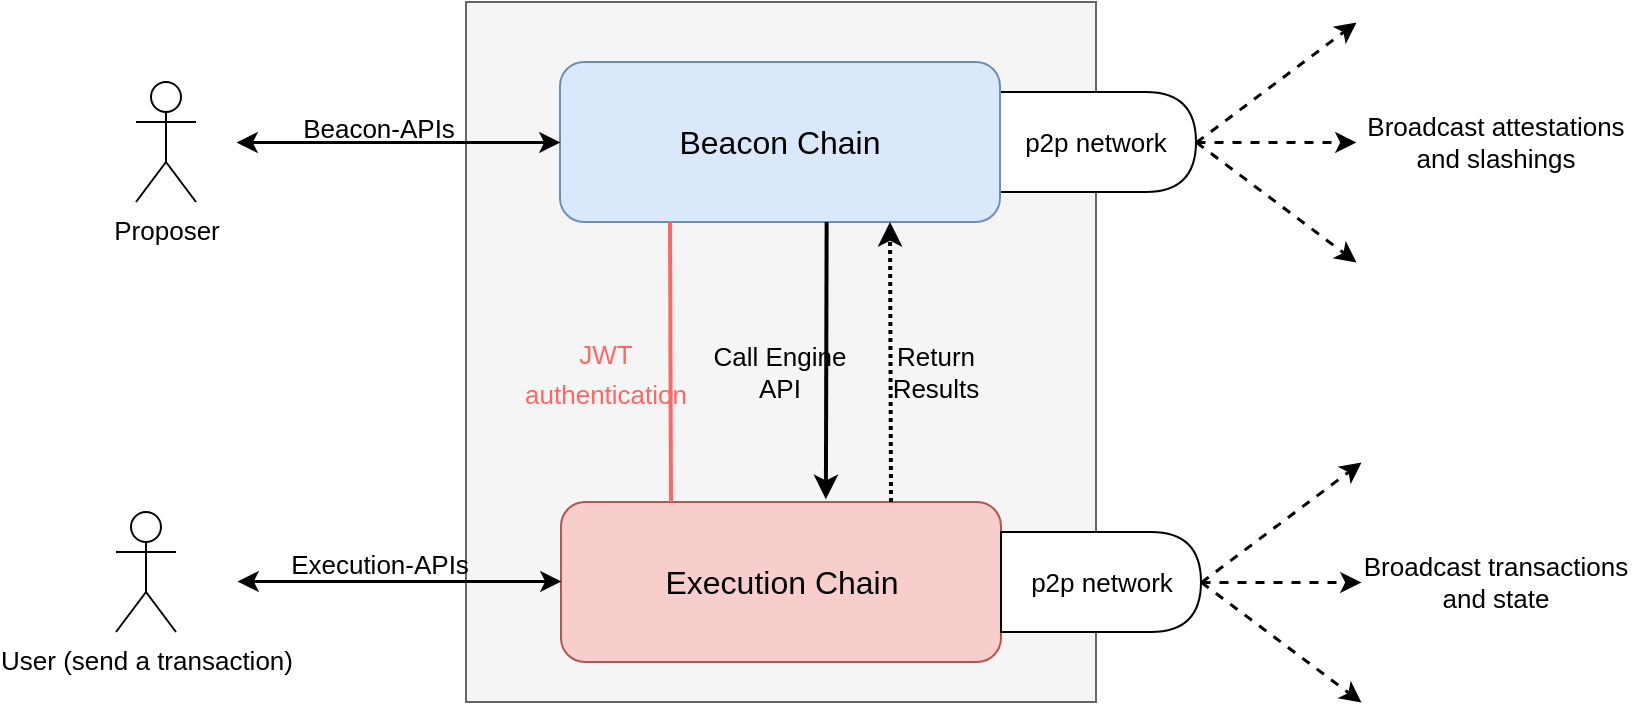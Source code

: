 <mxfile version="20.3.3" type="github">
  <diagram id="p_LxvQXhGV9DOHsNAZXa" name="Page-1">
    <mxGraphModel dx="2276" dy="794" grid="1" gridSize="10" guides="1" tooltips="1" connect="1" arrows="1" fold="1" page="1" pageScale="1" pageWidth="850" pageHeight="1100" math="0" shadow="0">
      <root>
        <mxCell id="0" />
        <mxCell id="1" parent="0" />
        <mxCell id="Y_9VovuDxhxg9TztB7sc-3" value="" style="rounded=0;whiteSpace=wrap;html=1;fillColor=#f5f5f5;fontColor=#333333;strokeColor=#666666;" vertex="1" parent="1">
          <mxGeometry x="155" y="190" width="315" height="350" as="geometry" />
        </mxCell>
        <mxCell id="Y_9VovuDxhxg9TztB7sc-21" value="&lt;font color=&quot;#000000&quot;&gt;p2p network&lt;/font&gt;" style="shape=delay;whiteSpace=wrap;html=1;fontSize=13;fontColor=#FF6666;" vertex="1" parent="1">
          <mxGeometry x="420" y="235" width="100" height="50" as="geometry" />
        </mxCell>
        <mxCell id="Y_9VovuDxhxg9TztB7sc-4" value="&lt;font style=&quot;font-size: 16px;&quot;&gt;Beacon Chain&lt;/font&gt;" style="rounded=1;whiteSpace=wrap;html=1;fillColor=#dae8fc;strokeColor=#6c8ebf;" vertex="1" parent="1">
          <mxGeometry x="202" y="220" width="220" height="80" as="geometry" />
        </mxCell>
        <mxCell id="Y_9VovuDxhxg9TztB7sc-5" value="&lt;font style=&quot;font-size: 16px;&quot;&gt;Execution Chain&lt;/font&gt;" style="rounded=1;whiteSpace=wrap;html=1;fillColor=#f8cecc;strokeColor=#b85450;" vertex="1" parent="1">
          <mxGeometry x="202.5" y="440" width="220" height="80" as="geometry" />
        </mxCell>
        <mxCell id="Y_9VovuDxhxg9TztB7sc-9" value="" style="endArrow=none;html=1;rounded=0;strokeColor=#FF6666;strokeWidth=2;fontSize=16;entryX=0.25;entryY=1;entryDx=0;entryDy=0;exitX=0.25;exitY=0;exitDx=0;exitDy=0;" edge="1" parent="1" source="Y_9VovuDxhxg9TztB7sc-5" target="Y_9VovuDxhxg9TztB7sc-4">
          <mxGeometry width="50" height="50" relative="1" as="geometry">
            <mxPoint x="264" y="4" as="sourcePoint" />
            <mxPoint x="610" y="260" as="targetPoint" />
          </mxGeometry>
        </mxCell>
        <mxCell id="Y_9VovuDxhxg9TztB7sc-10" value="&lt;font style=&quot;font-size: 13px;&quot;&gt;JWT authentication&lt;/font&gt;" style="text;html=1;strokeColor=none;fillColor=none;align=center;verticalAlign=middle;whiteSpace=wrap;rounded=0;fontSize=16;fontColor=#FF6666;" vertex="1" parent="1">
          <mxGeometry x="190" y="355" width="70" height="40" as="geometry" />
        </mxCell>
        <mxCell id="Y_9VovuDxhxg9TztB7sc-12" value="" style="endArrow=classic;html=1;rounded=0;strokeColor=#000000;strokeWidth=2;fontSize=13;entryX=0.75;entryY=1;entryDx=0;entryDy=0;exitX=0.75;exitY=0;exitDx=0;exitDy=0;dashed=1;dashPattern=1 1;" edge="1" parent="1" source="Y_9VovuDxhxg9TztB7sc-5" target="Y_9VovuDxhxg9TztB7sc-4">
          <mxGeometry width="50" height="50" relative="1" as="geometry">
            <mxPoint x="361" y="460" as="sourcePoint" />
            <mxPoint x="280" y="410" as="targetPoint" />
          </mxGeometry>
        </mxCell>
        <mxCell id="Y_9VovuDxhxg9TztB7sc-13" value="" style="endArrow=classic;html=1;rounded=0;strokeColor=#000000;strokeWidth=2;fontSize=13;exitX=0.606;exitY=1;exitDx=0;exitDy=0;exitPerimeter=0;entryX=0.602;entryY=-0.017;entryDx=0;entryDy=0;entryPerimeter=0;" edge="1" parent="1" source="Y_9VovuDxhxg9TztB7sc-4" target="Y_9VovuDxhxg9TztB7sc-5">
          <mxGeometry width="50" height="50" relative="1" as="geometry">
            <mxPoint x="322.5" y="410" as="sourcePoint" />
            <mxPoint x="288" y="400" as="targetPoint" />
          </mxGeometry>
        </mxCell>
        <mxCell id="Y_9VovuDxhxg9TztB7sc-14" value="Call Engine API" style="text;html=1;strokeColor=none;fillColor=none;align=center;verticalAlign=middle;whiteSpace=wrap;rounded=0;fontSize=13;" vertex="1" parent="1">
          <mxGeometry x="277" y="360" width="70" height="30" as="geometry" />
        </mxCell>
        <mxCell id="Y_9VovuDxhxg9TztB7sc-20" value="Return Results" style="text;html=1;strokeColor=none;fillColor=none;align=center;verticalAlign=middle;whiteSpace=wrap;rounded=0;fontSize=13;" vertex="1" parent="1">
          <mxGeometry x="360" y="360" width="60" height="30" as="geometry" />
        </mxCell>
        <mxCell id="Y_9VovuDxhxg9TztB7sc-23" value="&lt;font color=&quot;#000000&quot;&gt;p2p network&lt;/font&gt;" style="shape=delay;whiteSpace=wrap;html=1;fontSize=13;fontColor=#FF6666;" vertex="1" parent="1">
          <mxGeometry x="422.5" y="455" width="100" height="50" as="geometry" />
        </mxCell>
        <mxCell id="Y_9VovuDxhxg9TztB7sc-24" value="" style="endArrow=classic;html=1;rounded=0;strokeColor=#000000;strokeWidth=1.5;fontSize=13;fontColor=#000000;dashed=1;exitX=1;exitY=0.5;exitDx=0;exitDy=0;" edge="1" parent="1" source="Y_9VovuDxhxg9TztB7sc-21">
          <mxGeometry width="50" height="50" relative="1" as="geometry">
            <mxPoint x="720" y="330" as="sourcePoint" />
            <mxPoint x="600" y="200" as="targetPoint" />
          </mxGeometry>
        </mxCell>
        <mxCell id="Y_9VovuDxhxg9TztB7sc-25" value="" style="endArrow=classic;html=1;rounded=0;strokeColor=#000000;strokeWidth=1.5;fontSize=13;fontColor=#000000;dashed=1;exitX=1;exitY=0.5;exitDx=0;exitDy=0;" edge="1" parent="1" source="Y_9VovuDxhxg9TztB7sc-21">
          <mxGeometry width="50" height="50" relative="1" as="geometry">
            <mxPoint x="530" y="270" as="sourcePoint" />
            <mxPoint x="600" y="260" as="targetPoint" />
          </mxGeometry>
        </mxCell>
        <mxCell id="Y_9VovuDxhxg9TztB7sc-26" value="" style="endArrow=classic;html=1;rounded=0;strokeColor=#000000;strokeWidth=1.5;fontSize=13;fontColor=#000000;dashed=1;exitX=1;exitY=0.5;exitDx=0;exitDy=0;" edge="1" parent="1" source="Y_9VovuDxhxg9TztB7sc-21">
          <mxGeometry width="50" height="50" relative="1" as="geometry">
            <mxPoint x="530" y="270" as="sourcePoint" />
            <mxPoint x="600" y="320" as="targetPoint" />
          </mxGeometry>
        </mxCell>
        <mxCell id="Y_9VovuDxhxg9TztB7sc-28" value="" style="endArrow=classic;html=1;rounded=0;strokeColor=#000000;strokeWidth=1.5;fontSize=13;fontColor=#000000;dashed=1;exitX=1;exitY=0.5;exitDx=0;exitDy=0;" edge="1" parent="1">
          <mxGeometry width="50" height="50" relative="1" as="geometry">
            <mxPoint x="522.5" y="480" as="sourcePoint" />
            <mxPoint x="602.5" y="420" as="targetPoint" />
          </mxGeometry>
        </mxCell>
        <mxCell id="Y_9VovuDxhxg9TztB7sc-29" value="" style="endArrow=classic;html=1;rounded=0;strokeColor=#000000;strokeWidth=1.5;fontSize=13;fontColor=#000000;dashed=1;exitX=1;exitY=0.5;exitDx=0;exitDy=0;" edge="1" parent="1">
          <mxGeometry width="50" height="50" relative="1" as="geometry">
            <mxPoint x="522.5" y="480" as="sourcePoint" />
            <mxPoint x="602.5" y="480" as="targetPoint" />
          </mxGeometry>
        </mxCell>
        <mxCell id="Y_9VovuDxhxg9TztB7sc-30" value="" style="endArrow=classic;html=1;rounded=0;strokeColor=#000000;strokeWidth=1.5;fontSize=13;fontColor=#000000;dashed=1;exitX=1;exitY=0.5;exitDx=0;exitDy=0;" edge="1" parent="1">
          <mxGeometry width="50" height="50" relative="1" as="geometry">
            <mxPoint x="522.5" y="480" as="sourcePoint" />
            <mxPoint x="602.5" y="540" as="targetPoint" />
          </mxGeometry>
        </mxCell>
        <mxCell id="Y_9VovuDxhxg9TztB7sc-31" value="Broadcast attestations and slashings" style="text;html=1;strokeColor=none;fillColor=none;align=center;verticalAlign=middle;whiteSpace=wrap;rounded=0;fontSize=13;fontColor=#000000;" vertex="1" parent="1">
          <mxGeometry x="600" y="242.5" width="140" height="35" as="geometry" />
        </mxCell>
        <mxCell id="Y_9VovuDxhxg9TztB7sc-32" value="Broadcast transactions and state" style="text;html=1;strokeColor=none;fillColor=none;align=center;verticalAlign=middle;whiteSpace=wrap;rounded=0;fontSize=13;fontColor=#000000;" vertex="1" parent="1">
          <mxGeometry x="600" y="462.5" width="140" height="35" as="geometry" />
        </mxCell>
        <mxCell id="Y_9VovuDxhxg9TztB7sc-33" value="" style="endArrow=classic;startArrow=classic;html=1;rounded=0;strokeColor=#000000;strokeWidth=1.5;fontSize=13;fontColor=#000000;entryX=0;entryY=0.5;entryDx=0;entryDy=0;" edge="1" parent="1" target="Y_9VovuDxhxg9TztB7sc-4">
          <mxGeometry width="50" height="50" relative="1" as="geometry">
            <mxPoint x="40" y="260" as="sourcePoint" />
            <mxPoint x="110" y="235" as="targetPoint" />
          </mxGeometry>
        </mxCell>
        <mxCell id="Y_9VovuDxhxg9TztB7sc-34" value="" style="endArrow=classic;startArrow=classic;html=1;rounded=0;strokeColor=#000000;strokeWidth=1.5;fontSize=13;fontColor=#000000;entryX=0;entryY=0.5;entryDx=0;entryDy=0;" edge="1" parent="1">
          <mxGeometry width="50" height="50" relative="1" as="geometry">
            <mxPoint x="40.5" y="479.5" as="sourcePoint" />
            <mxPoint x="202.5" y="479.5" as="targetPoint" />
          </mxGeometry>
        </mxCell>
        <mxCell id="Y_9VovuDxhxg9TztB7sc-35" value="Beacon-APIs" style="text;html=1;strokeColor=none;fillColor=none;align=center;verticalAlign=middle;whiteSpace=wrap;rounded=0;fontSize=13;fontColor=#000000;" vertex="1" parent="1">
          <mxGeometry x="70" y="242.5" width="83" height="20" as="geometry" />
        </mxCell>
        <mxCell id="Y_9VovuDxhxg9TztB7sc-36" value="Execution-APIs" style="text;html=1;strokeColor=none;fillColor=none;align=center;verticalAlign=middle;whiteSpace=wrap;rounded=0;fontSize=13;fontColor=#000000;" vertex="1" parent="1">
          <mxGeometry x="56.5" y="462.5" width="110" height="17.5" as="geometry" />
        </mxCell>
        <mxCell id="Y_9VovuDxhxg9TztB7sc-37" value="Proposer" style="shape=umlActor;verticalLabelPosition=bottom;verticalAlign=top;html=1;outlineConnect=0;fontSize=13;fontColor=#000000;" vertex="1" parent="1">
          <mxGeometry x="-10" y="230" width="30" height="60" as="geometry" />
        </mxCell>
        <mxCell id="Y_9VovuDxhxg9TztB7sc-38" value="User (send a transaction)" style="shape=umlActor;verticalLabelPosition=bottom;verticalAlign=top;html=1;outlineConnect=0;fontSize=13;fontColor=#000000;" vertex="1" parent="1">
          <mxGeometry x="-20" y="445" width="30" height="60" as="geometry" />
        </mxCell>
      </root>
    </mxGraphModel>
  </diagram>
</mxfile>
